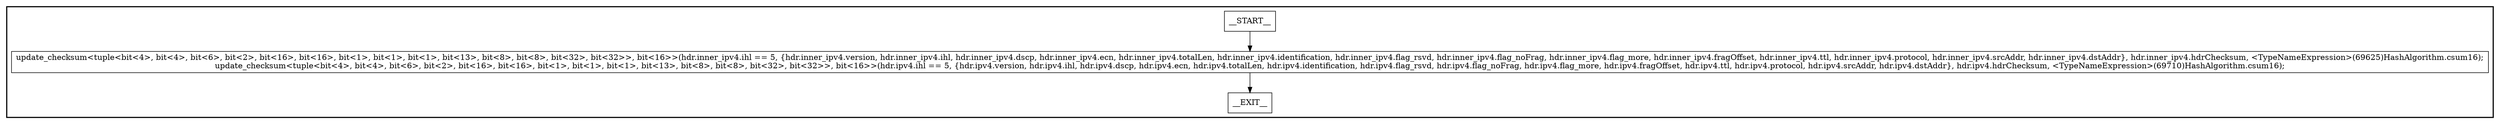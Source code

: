 digraph computeChecksum {
subgraph cluster {
graph [
label="", labeljust=r, style=bold];
0[label=__START__, margin="", shape=rectangle, style=solid];
1[label=__EXIT__, margin="", shape=rectangle, style=solid];
2[label="update_checksum<tuple<bit<4>, bit<4>, bit<6>, bit<2>, bit<16>, bit<16>, bit<1>, bit<1>, bit<1>, bit<13>, bit<8>, bit<8>, bit<32>, bit<32>>, bit<16>>(hdr.inner_ipv4.ihl == 5, {hdr.inner_ipv4.version, hdr.inner_ipv4.ihl, hdr.inner_ipv4.dscp, hdr.inner_ipv4.ecn, hdr.inner_ipv4.totalLen, hdr.inner_ipv4.identification, hdr.inner_ipv4.flag_rsvd, hdr.inner_ipv4.flag_noFrag, hdr.inner_ipv4.flag_more, hdr.inner_ipv4.fragOffset, hdr.inner_ipv4.ttl, hdr.inner_ipv4.protocol, hdr.inner_ipv4.srcAddr, hdr.inner_ipv4.dstAddr}, hdr.inner_ipv4.hdrChecksum, <TypeNameExpression>(69625)HashAlgorithm.csum16);
update_checksum<tuple<bit<4>, bit<4>, bit<6>, bit<2>, bit<16>, bit<16>, bit<1>, bit<1>, bit<1>, bit<13>, bit<8>, bit<8>, bit<32>, bit<32>>, bit<16>>(hdr.ipv4.ihl == 5, {hdr.ipv4.version, hdr.ipv4.ihl, hdr.ipv4.dscp, hdr.ipv4.ecn, hdr.ipv4.totalLen, hdr.ipv4.identification, hdr.ipv4.flag_rsvd, hdr.ipv4.flag_noFrag, hdr.ipv4.flag_more, hdr.ipv4.fragOffset, hdr.ipv4.ttl, hdr.ipv4.protocol, hdr.ipv4.srcAddr, hdr.ipv4.dstAddr}, hdr.ipv4.hdrChecksum, <TypeNameExpression>(69710)HashAlgorithm.csum16);", margin="", shape=rectangle, style=solid];
0 -> 2[label=""];
2 -> 1[label=""];
}
}
